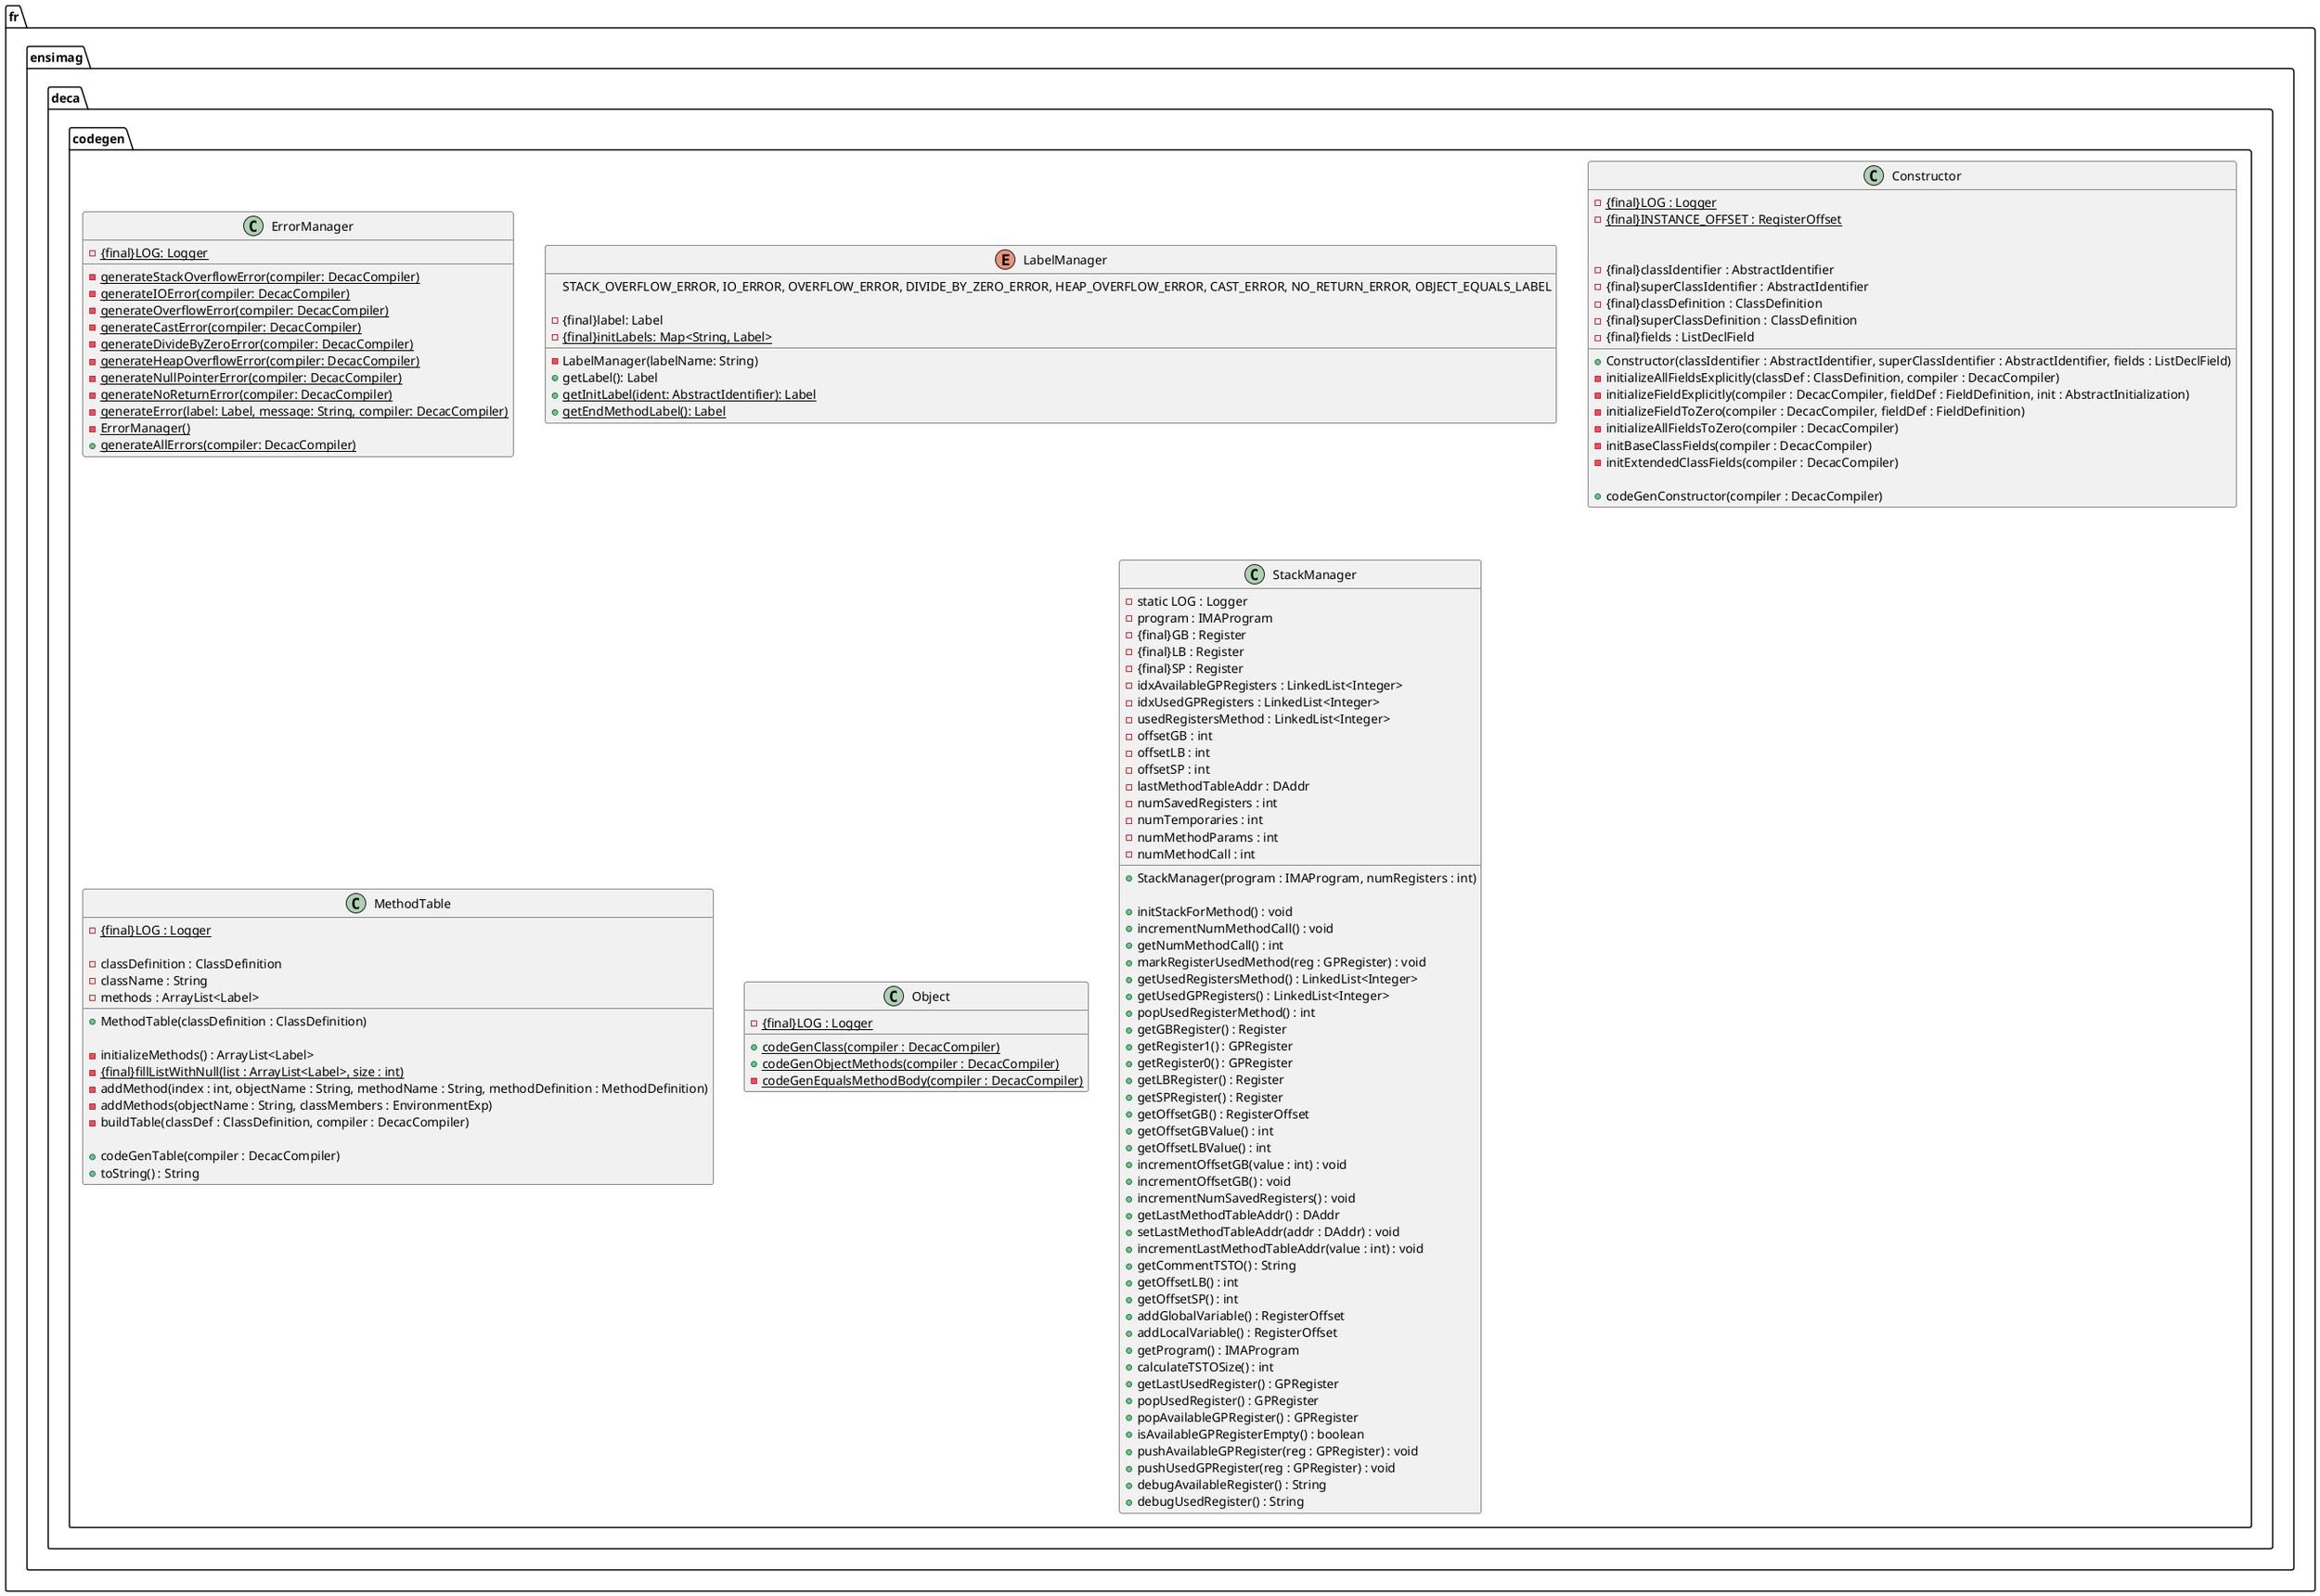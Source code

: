 @startuml

package fr.ensimag.deca.codegen{
    class ErrorManager {
        -{static}{final}LOG: Logger 
        -{static}generateStackOverflowError(compiler: DecacCompiler)
        -{static}generateIOError(compiler: DecacCompiler)
        -{static}generateOverflowError(compiler: DecacCompiler)
        -{static}generateCastError(compiler: DecacCompiler)
        -{static}generateDivideByZeroError(compiler: DecacCompiler)
        -{static}generateHeapOverflowError(compiler: DecacCompiler)
        -{static}generateNullPointerError(compiler: DecacCompiler)
        -{static}generateNoReturnError(compiler: DecacCompiler)
        -{static}generateError(label: Label, message: String, compiler: DecacCompiler)
        -{static}ErrorManager()
        +{static}generateAllErrors(compiler: DecacCompiler)
    }

    enum LabelManager{
        STACK_OVERFLOW_ERROR, IO_ERROR, OVERFLOW_ERROR, DIVIDE_BY_ZERO_ERROR, HEAP_OVERFLOW_ERROR, CAST_ERROR, NO_RETURN_ERROR, OBJECT_EQUALS_LABEL

        -{final}label: Label 
        -{static}{final}initLabels: Map<String, Label> 
        -LabelManager(labelName: String)
        +getLabel(): Label
        +{static}getInitLabel(ident: AbstractIdentifier): Label
        +{static}getEndMethodLabel(): Label
    }

    class Constructor {
    -{static}{final}LOG : Logger 
    -{static}{final}INSTANCE_OFFSET : RegisterOffset 


    -{final}classIdentifier : AbstractIdentifier 
    -{final}superClassIdentifier : AbstractIdentifier 
    -{final}classDefinition : ClassDefinition 
    -{final}superClassDefinition : ClassDefinition 
    -{final}fields : ListDeclField 


    +Constructor(classIdentifier : AbstractIdentifier, superClassIdentifier : AbstractIdentifier, fields : ListDeclField)


    -initializeAllFieldsExplicitly(classDef : ClassDefinition, compiler : DecacCompiler)
    -initializeFieldExplicitly(compiler : DecacCompiler, fieldDef : FieldDefinition, init : AbstractInitialization)
    -initializeFieldToZero(compiler : DecacCompiler, fieldDef : FieldDefinition)
    -initializeAllFieldsToZero(compiler : DecacCompiler)
    -initBaseClassFields(compiler : DecacCompiler)
    -initExtendedClassFields(compiler : DecacCompiler)

    +codeGenConstructor(compiler : DecacCompiler)
    }

    class MethodTable {
    -{static}{final}LOG : Logger 

    -classDefinition : ClassDefinition
    -className : String
    -methods : ArrayList<Label>

    +MethodTable(classDefinition : ClassDefinition)

    -initializeMethods() : ArrayList<Label>
    -{static}{final}fillListWithNull(list : ArrayList<Label>, size : int)
    -addMethod(index : int, objectName : String, methodName : String, methodDefinition : MethodDefinition)
    -addMethods(objectName : String, classMembers : EnvironmentExp)
    -buildTable(classDef : ClassDefinition, compiler : DecacCompiler)

    +codeGenTable(compiler : DecacCompiler)
    +toString() : String
    }

    class Object {
    -{static}{final}LOG : Logger 

    +{static}codeGenClass(compiler : DecacCompiler)
    +{static}codeGenObjectMethods(compiler : DecacCompiler)
    -{static}codeGenEqualsMethodBody(compiler : DecacCompiler)
    }

    class StackManager {
        - static LOG : Logger
        - program : IMAProgram
        - {final}GB : Register
        - {final}LB : Register
        - {final}SP : Register
        - idxAvailableGPRegisters : LinkedList<Integer>
        - idxUsedGPRegisters : LinkedList<Integer>
        - usedRegistersMethod : LinkedList<Integer>
        - offsetGB : int
        - offsetLB : int
        - offsetSP : int
        - lastMethodTableAddr : DAddr
        - numSavedRegisters : int
        - numTemporaries : int
        - numMethodParams : int
        - numMethodCall : int

        + StackManager(program : IMAProgram, numRegisters : int)

        + initStackForMethod() : void
        + incrementNumMethodCall() : void
        + getNumMethodCall() : int
        + markRegisterUsedMethod(reg : GPRegister) : void
        + getUsedRegistersMethod() : LinkedList<Integer>
        + getUsedGPRegisters() : LinkedList<Integer>
        + popUsedRegisterMethod() : int
        + getGBRegister() : Register
        + getRegister1() : GPRegister
        + getRegister0() : GPRegister
        + getLBRegister() : Register
        + getSPRegister() : Register
        + getOffsetGB() : RegisterOffset
        + getOffsetGBValue() : int
        + getOffsetLBValue() : int
        + incrementOffsetGB(value : int) : void
        + incrementOffsetGB() : void
        + incrementNumSavedRegisters() : void
        + getLastMethodTableAddr() : DAddr
        + setLastMethodTableAddr(addr : DAddr) : void
        + incrementLastMethodTableAddr(value : int) : void
        + getCommentTSTO() : String
        + getOffsetLB() : int
        + getOffsetSP() : int
        + addGlobalVariable() : RegisterOffset
        + addLocalVariable() : RegisterOffset
        + getProgram() : IMAProgram
        + calculateTSTOSize() : int
        + getLastUsedRegister() : GPRegister
        + popUsedRegister() : GPRegister
        + popAvailableGPRegister() : GPRegister
        + isAvailableGPRegisterEmpty() : boolean
        + pushAvailableGPRegister(reg : GPRegister) : void
        + pushUsedGPRegister(reg : GPRegister) : void
        + debugAvailableRegister() : String
        + debugUsedRegister() : String
    }
}
@enduml